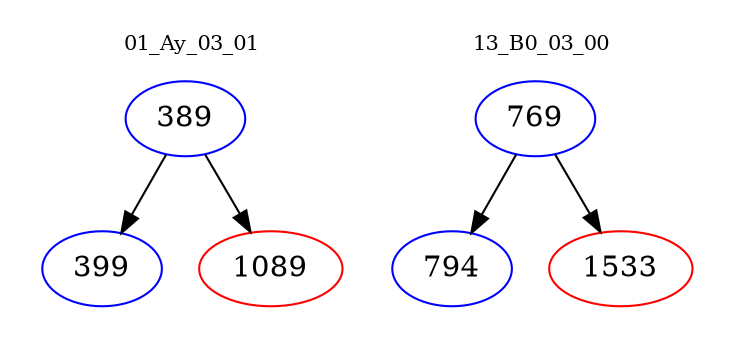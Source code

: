 digraph{
subgraph cluster_0 {
color = white
label = "01_Ay_03_01";
fontsize=10;
T0_389 [label="389", color="blue"]
T0_389 -> T0_399 [color="black"]
T0_399 [label="399", color="blue"]
T0_389 -> T0_1089 [color="black"]
T0_1089 [label="1089", color="red"]
}
subgraph cluster_1 {
color = white
label = "13_B0_03_00";
fontsize=10;
T1_769 [label="769", color="blue"]
T1_769 -> T1_794 [color="black"]
T1_794 [label="794", color="blue"]
T1_769 -> T1_1533 [color="black"]
T1_1533 [label="1533", color="red"]
}
}
